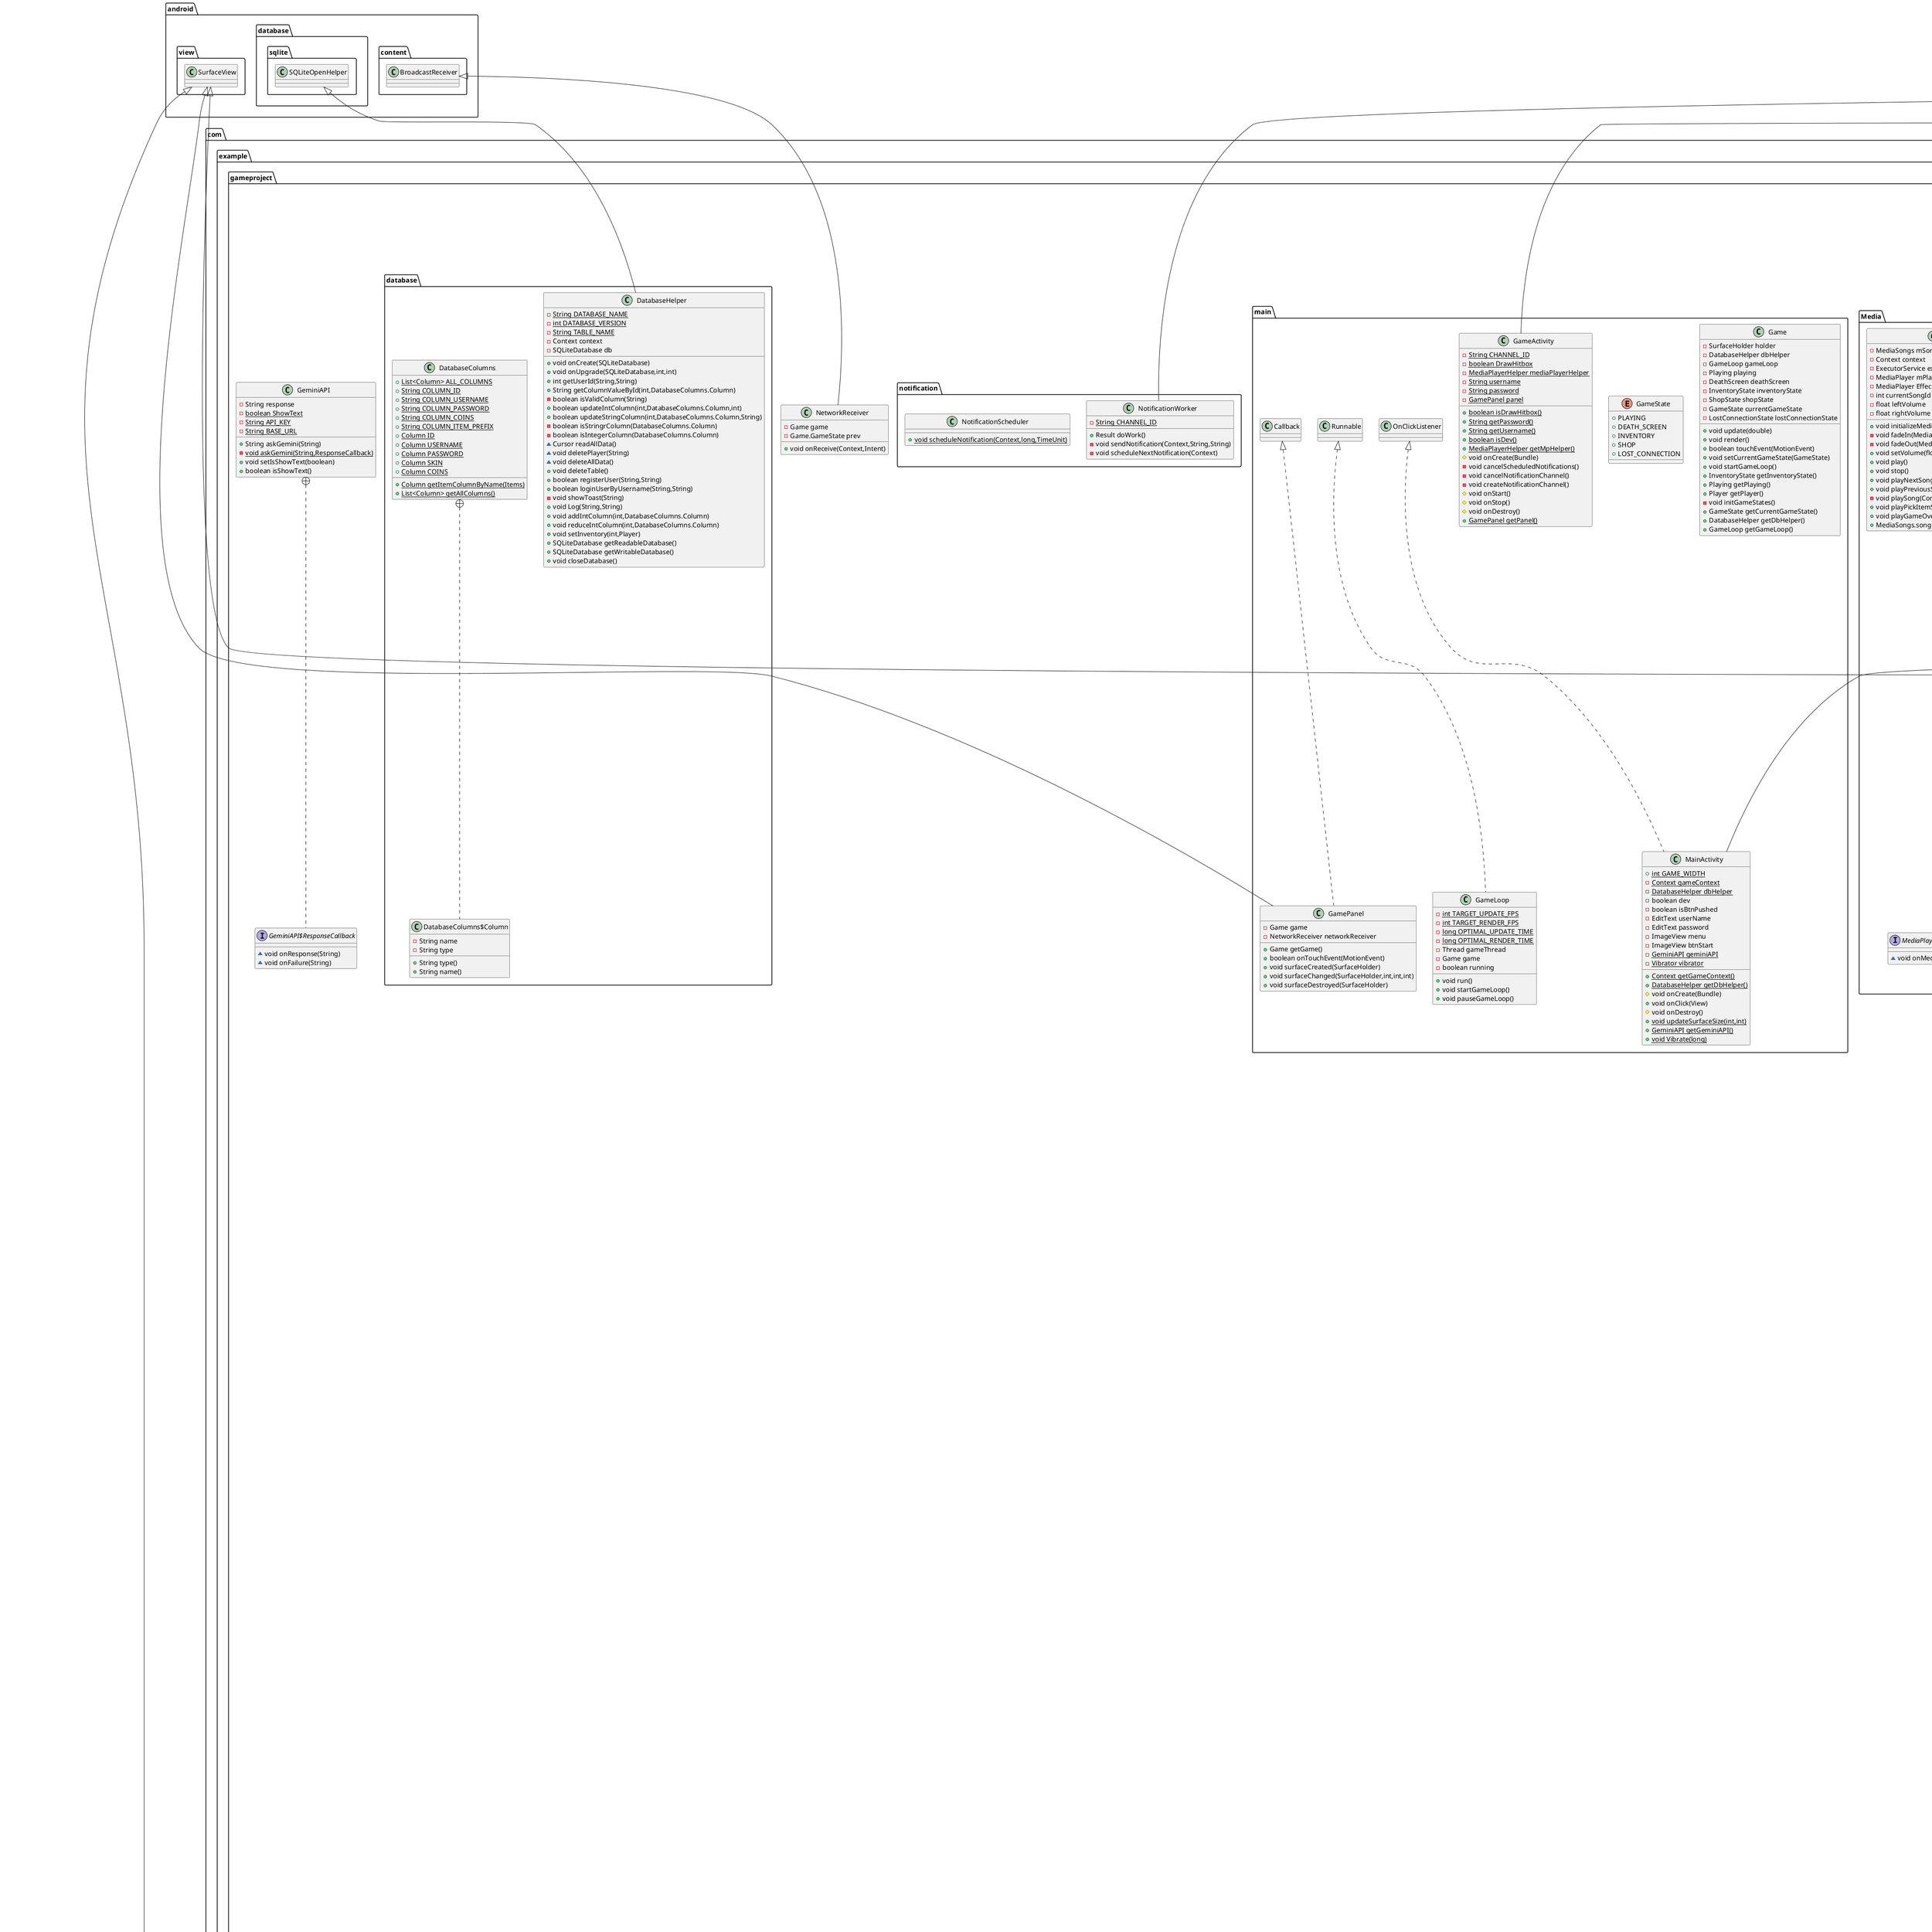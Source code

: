 @startuml
class com.example.gameproject.helpers.GameConstants {
}
class com.example.gameproject.helpers.GameConstants$Face_Dir {
+ {static} int DOWN
+ {static} int UP
+ {static} int LEFT
+ {static} int RIGHT
}

class com.example.gameproject.helpers.GameConstants$Sprite {
+ {static} int DEFAULT_SIZE
+ {static} int SCALE_MULTIPLIER
+ {static} int SIZE
+ {static} int HITBOX_SIZE
+ {static} int X_DRAW_OFFSET
+ {static} int Y_DRAW_OFFSET
}

class com.example.gameproject.helpers.GameConstants$Animation {
+ {static} int SPEED
+ {static} int AMOUNT
}

enum com.example.gameproject.entities.objects.Buildings {
+  HOUSE_ONE
+  HOUSE_TWO
+  HOUSE_SIX
+  HOUSE_NINE
~ Bitmap houseImg
~ PointF doorwayPoint
~ int hitboxRoof
+ PointF getDoorwayPoint()
+ int getHitboxRoof()
+ Bitmap getHouseImg()
+ Villager.VillagerType getVillagerType()
}


class com.example.gameproject.helpers.ItemHelper {
~ {static} ArrayList<Items> items
- HashMap<Items,Integer> itemPrices
+ {static} ArrayList<Items> getItems()
+ {static} void PrintAll()
- void initItemPrices()
+ int getPrice(Items)
+ HashMap<Items,Integer> getItemPrices()
}


enum com.example.gameproject.helpers.basicProduct {
+  SLICED_BREAD_P
+  PLAIN_YOGURT
+  POTATO_P
+  HONEY
+  HOT_COCOA_MIX
+  FRUIT_COCKTAIL_CAN
+  BUTTER
+  CHEESE
+  BUTTER2
+  BARBEQUE_SAUCE
+  BAGUETTE_DISH
+  BREAD_DISH
+  BREAD_SLICE
+  BREAD2
+  BAGUETTE
+  BAGEL
+  BAGEL_DISH
+  EGG_WHITE
+  EGG_BROWN_P
+  EGG_BROWN
+  EGG_WHITE_P
+  EGG_BOX
+  FLOUR
+  COOKIES
+  COFFEE_BAG
+  COOKING_OIL
+  BUN
+  OLIVE_OIL
+  MILK_PACK
+  MILK_PLASTIC
+  MILK_BOTTLE
+  MILK_GALLON
+  SALT
+  WATER
+  WHITE_CHEESE
+  WHITE_CHEESE_PIECE_P
+  TUNA_CAN
+  VANILLA_OR_LEMON_ICE_CREAM
+  SUGAR
+ {static} boolean contains(Items)
}


enum com.example.gameproject.helpers.fruit {
+  FRUITCAKE
+  APPLE
+  APRICOT
+  BANANA
+  CABBAGE
+  BELL_PEPPER
+  BELL_PEPPER2
+  CUSTARDAPPLE
+  CUCUMBER
+  DRAGONFRUIT
+  CHILI_PEPPER
+  CHERRY_BLACK
+  CRANBERRY
+  GRAPEFRUIT
+  DURIAN
+  GRAPES_BLACK
+  GUAVA
+  GRAPES_GREEN
+  I_ROOT
+  FIG
+  I_STRAWBERRY
+  I_TOMATO
+  KIWI
+  MELON
+  ORANGE
+  LEMON
+  PEACH
+  RED_APPLE
+  PEAR
+  PASSION_FRUIT
+  WATERMELON
+  STRAWBERRY
+  STRAWBERRY_P
+ {static} boolean contains(Items)
}


enum com.example.gameproject.helpers.food {
+  CHOCOLATE_DISH
+  EGGTART_DISH
+  GARLICBREAD_DISH
+  GIANTGUMMYBEAR_DISH
+  HOTDOG_DISH
+  ICECREAM_BOWL
+  LOAFBREAD_DISH
+  MEATBALL_DISH
+  NACHO_DISH
+  POTATOCHIPS_BOWL
+  SUSHI_DISH
+  CROISSANTSANDWICH
+  CROISSANTAVOCADOSANDWICH
+  BACON_DISH
+  BURGER
+  BURRITO
+  BOWL_OF_RICE
+  BURRITO_DISH
+  DUMPLINGS
+  CURRY_DISH
+  CURRY
+  DUMPLINGS_DISH
+  FRIED_EGG
+  GARLICBREAD
+  HOTDOG
+  HOTDOG_SAUCE
+  FRENCHFRIES_DISH
+  ENERGY_BAR
+  EGGSALAD_BOWL
+  HAMBURGER
+  HOT_DOG
+  FRIEDEGG_DISH
+  EGGTART
+  OMELET
+  OMELET_DISH
+  MEATBALL
+  SANDWICH
+  SANDWICH_DISH
+  ROASTED_CHICKEN_DISH
+  PIZZA_DISH
+  PIZZA
+  TACO
+  TACO_DISH
+  SPAGHETTI
+  STEAK_DISH
+ {static} boolean contains(Items)
}


enum com.example.gameproject.helpers.meat {
+  BACON
+  CHICKEN
+  FISH_SALOMON
+  MEAT1
+  MEAT1_P
+  MEAT2
+  MUSTARD
+  KETCHUP
+  SAUSAGE_P
+  SALMON_P
+  SALMON
+ {static} boolean contains(Items)
}


enum com.example.gameproject.helpers.snacks {
+  STRAWBERRY_ICE_CREAM
+  ORANGE_JUICE
+  I_ROOT_BEER
+  ICE_CREAM
+  BUBBLE_GUM
+  CEREAL1
+  CEREAL2
+  CANDY_BAR
+  CANDY_CANES
+  CHEESEPUFF_BOWL
+  CHOCOLATE
+  COOKIES2
+  DRY_DOG_FOOD
+  GUMMYBEAR
+  GINGERBREAD_MAN_DISH
+  GRAPE_SODA
+  BEER
+  MACRONS
+  JELLY
+  LOLLIPOP
+  MILK_CHOCOLATE
+  MARSHMALLOWS
+  GREEN_JELLY
+  BLUEJELLY
+  SNACK1
+  SODA_CAN
+  SOFT_DRINK_BLUE
+  SOFT_DRINK_GREEN
+  RED_JELLY
+  PURPLE_JELLY
+  PUDDING
+  POPCORN_BOWL
+  POTATOCHIP_BLUE
+  POTATOCHIP_GREEN
+  POTATOCHIP_YELLOW
+  PINK_JELLY
+  PEANUT_BUTTER
+  WINE_WHITE2
+  WINE_WHITE3
+  YELLOW_JELLY
+  WINE_WHITE
+  WINE_RED
+  STRAWBERRY_JAM
+  SOFT_DRINK_YELLOW
+  SOFT_DRINK_RED
+ {static} boolean contains(Items)
}


enum com.example.gameproject.helpers.cakes {
+  COOKIENCREAMPOT
+  CHEESECAKE
+  CARROTCAKE
+  CHEESECAKE2
+  TART
+  APPLE_PIE_DISH
+  CHEESECAKEPOT
+  CHEESECAKE_DISH
+  BANOFFEEPOT
+  CHERRY_PIE
+  CHOCOLATEDONUT
+  CINNAMONROLL
+  DONUT
+  DANISHGLAZED
+  CUPCAKE
+  CROISSANT
+  CHOCOLATEPOT
+  CHOCOLATEBERRYSHORTCAKE
+  CHERRYCHOCOLATEPOT
+  CHERRYSHORTCAKE
+  CHOCOLATECAKE
+  CHOCOLATESWISSROLL
+  COOKIECHEESECAKE
+  DANISHGLAZED2
+  DONU2
+  CHOCOLATETWIST
+  CHOCOLATECAKE2
+  GLAZED_CINNAMONROLL
+  FUNFETTIDONUT
+  LEMON_CAKE
+  PANCAKES_CHOCOLATE
+  PANCAKES_COOKIES_N_CREAM
+  PANCAKES
+  PANCAKES_BANOFFEE
+  PANCAKES_CREAM
+  PANCAKES_DISH
+  PANCAKES_BERRY
+  LEMON_BLUEBERRY_POT
+  LEMON_PIE
+  MINT_CHOCOLATE_POT
+  LEMON_DONUT
+  PANCAKES_MINT_CHOCOLATE
+  RAINBOW_CAKE
+  RED_VELVET_CAKE
+  PANCAKES_RAINBOW
+  PANNACOTTA
+  RASPBERRY_CHEESECAKE_POT
+  STRAWBERRY_SHORTCAKE
+  WAFFLE_DISH
+  STRAWBERRY_WAFFLES
+  STRAWBERRY_CAKE
+  STRAWBERRY_CAKE_DISH
+  TIRAMISU
+  WAFFLE
+  WAFFLES
+  SWISSROLL
+  STRAWBERRY_DONUT
+ {static} boolean contains(Items)
}


enum com.example.gameproject.helpers.bakeryTools {
+  ALUMINUM_FOIL
+  BAKING_POWDER
+  BALL_PEN
+  BANDAGE_BOX
+  BASKET_METAL
+  BASKET_YELLOW
+  BATHROOM_CLEANER
+  BATTERIES
+  BODY_LOTION
+  BOWL
+  CHOPPING_BOARD
+  CLEANING_BRUSH
+  CLEANING_GLOVES
+  COFFEE_MUG
+  CREDIT_CARD_1
+  CREDIT_CARD_2
+  CREDIT_CARD_3
+  DETERGENT
+  ERASER
+  FRYING_PAN
+  GLUE
+  GLUE_STICK
+  HAND_SANITISER
+  I_WOOL_CLOTH
+  KITCHEN_KNIFE_SET
+  KITCHEN_KNIFE_SET_P
+  KITCHEN_SOAP
+  LIGHT_BULB
+  LIGHT_BULB_BOX
+  PAPER_BAG
+  POWER_STRIP_TYPEA
+  POWER_STRIP_TYPEF
+  RECEIPT
+  ROLLING_PIN
+  SCISSORS
+  SCISSORS_P
+  SCRUB_BRUSH
+  SCRUB_SPONGE
+  SHAMPOO
+  SOAP
+  SOAP_BOX
+  SPATULA
+  SUN_CREAM_TUBE
+  TEAKETTLE
+  TOILET_PAPER
+  TOOTHBRUSH
+  TOOTHBRUSH_SET
+  TOOTHPASTE
+  TOOTHPASTE_BOX
+  WAX
+  WET_WIPE
+  WHISK
+ {static} boolean contains(Items)
}


class com.example.gameproject.gamestates.shop.ItemShop {
- {static} Category[] Categories
- int MAX_CATEGORIES
- int ShopWidth
- int ShopHeight
- ShopState shopState
- ItemHelper itemHelper
- BuyPage buyPage
- CategoryPage[] CategoryPages
- CustomButton[] CategoriesButtons
~ float xBtnStart
~ float xBtnMiddle
~ int xSpace
- int xBtn
- Category category
- ShopSloth currSS
- int xCurrIndex
- int yCurrIndex
- int xStart
- int yStart
- int yBtn
+ {static} void addCategory(Category)
- void InitCategorys()
+ void update(double)
+ void render(Canvas)
+ void touchEvents(MotionEvent)
- void drawButtons(Canvas)
+ ShopSloth getCurrSS()
+ ItemHelper getItemHelper()
+ ShopState getShopState()
+ void setPage(int)
+ int getMAX_PAGES()
+ void setCategory(Category)
}


enum com.example.gameproject.gamestates.shop.Category {
+  BASIC
+  FRUIT
+  FOOD
+  MEAT
+  SNACKS
+  CAKE
+  BAKERY_TOOLS
~ int value
+ Enum[] getItems()
}


class com.example.gameproject.environments.GameMap {
- ArrayList<Building> buildingArrayList
- ArrayList<GameObject> gameObjectArrayList
- ArrayList<Particle> particlesArrayList
- CopyOnWriteArrayList<Character> enemysArrayList
- CopyOnWriteArrayList<Item> itemArrayList
- int[][] spriteIds
- Tiles tilesType
- ArrayList<Doorway> doorwayArrayList
- int MAX_ENEMIES
+ Entity[] getDrawableList()
- int getDrawableAmount()
+ void addDoorway(Doorway)
+ ArrayList<Doorway> getDoorwayArrayList()
+ ArrayList<Building> getBuildingArrayList()
+ ArrayList<GameObject> getGameObjectArrayList()
+ CopyOnWriteArrayList<Character> getEnemysArrayList()
+ ArrayList<Particle> getParticlesArrayList()
+ CopyOnWriteArrayList<Item> getItemArrayList()
+ Tiles getFloorType()
+ int getSpriteID(int,int)
+ int[][] getSpritesID()
+ int getArrayWidth()
+ int getArrayHeight()
+ int getMapWidth()
+ int getMapHeight()
+ int getMaxEnemies()
}


class com.example.gameproject.tutorial.Simulation {
- float radius
- Paint circlePaint
~ GameMap currentMap
~ PlayerHolder player
- float cameraX
- boolean movePlayer
- PointF lastTouchDiff
- PointF joystickCenterPos
- PointF attackBtnCenterPos
- int joystickPointerId
- int attackBtnPointerId
- boolean touchDown
- CustomButton backBtn
- Context context
- TutorialActivity.Tutorialloop tutorialloop
+ void update(double)
- void updatePlayerMove(double)
- void drawCharacter(Canvas,Character)
- void drawWeapon(Canvas,Character)
+ void render(Canvas)
- boolean isInsideRadius(PointF,PointF)
- boolean checkInsideAttackBtn(PointF)
- boolean checkInsideJoyStick(PointF,int)
+ void touchEvents(MotionEvent)
- void setPlaying()
- boolean isIn(MotionEvent,CustomButton)
- void resetJoystickButton()
+ void setPlayerMoveTrue(PointF)
+ void setPlayerMoveFalse()
+ void drawTiles(Canvas)
- void calcStartCameraValues()
- int[][] getMap()
+ void setLoop(TutorialActivity.Tutorialloop)
}


class com.example.gameproject.entities.particals.Particle {
- int amount
- int index
- boolean isActive
- Particles particlesType
- Random random
- int randomY1
- int randomX1
- Player player
- boolean isExtra
+ void update(Player)
+ void draw(Canvas)
+ void setPos(Player)
+ Particles getParticlesType()
}


class com.example.gameproject.NetworkReceiver {
- Game game
- Game.GameState prev
+ void onReceive(Context,Intent)
}


class com.example.gameproject.entities.enemies.DarkWizard {
- int xFireBall
- int yFireBall
- RectF FireBallHitbox
- boolean FireBallInFlight
- int FireBallFaceDir
~ Paint redPaint
+ void setFireBallFaceDir(int)
+ void updateFireBallHitbox()
+ void drawFireBall(Canvas,float,float)
+ void updtaeShuriken()
- boolean isFireBallOffScreen()
+ boolean isFireBallInFlight()
- void resetFireBall()
+ RectF getFireBallHitbox()
# void AddLootTypes()
+ void setMoving(boolean)
}


class com.example.gameproject.entities.enemies.DarkNinja {
- int xShuriken
- int yShuriken
- RectF shurikenHitbox
- boolean shurikenInFlight
- int ShurikenFaceDir
- boolean isSHorikenTilted
~ Paint redPaint
+ void setShurikenFaceDir(int)
+ void updateShurikenHitbox()
+ void drawShuriken(Canvas,float,float)
+ void updtaeShuriken()
- boolean isShurikenOffScreen()
+ boolean isShurikenInFlight()
- void resetShuriken()
+ RectF getShurikenHitbox()
# void AddLootTypes()
+ void setMoving(boolean)
}


class com.example.gameproject.entities.objects.Building {
- Buildings buildingType
- Villager[] villagers
~ int villagerAmount
+ Buildings getBuildingType()
+ PointF getPos()
+ void addVillager(Villager)
+ Villager[] getVillagers()
+ void removeVillager(Villager)
+ int getVillagerAmount()
}


class com.example.gameproject.Media.MediaSongs {
- song[] songs
+ song GameOver
+ song Coin
+ int getSongLength()
+ song getSong(int)
+ song getCoinSound()
+ song getGameOverSound()
}


class com.example.gameproject.Media.MediaSongs$song {
- String name
- int path
- int id
+ int path()
+ String name()
+ int id()
}


class com.example.gameproject.tutorial.TutorialView {
~ SurfaceHolder holder
- Simulation simulation
+ void update(double)
+ void render()
+ boolean onTouchEvent(MotionEvent)
+ void surfaceCreated(SurfaceHolder)
+ void surfaceChanged(SurfaceHolder,int,int,int)
+ void surfaceDestroyed(SurfaceHolder)
+ void setLoop(TutorialActivity.Tutorialloop)
}


class com.example.gameproject.main.MainActivity {
+ {static} int GAME_WIDTH
- {static} Context gameContext
- {static} DatabaseHelper dbHelper
- boolean dev
- boolean isBtnPushed
- EditText userName
- EditText password
- ImageView menu
- ImageView btnStart
- {static} GeminiAPI geminiAPI
- {static} Vibrator vibrator
+ {static} Context getGameContext()
+ {static} DatabaseHelper getDbHelper()
# void onCreate(Bundle)
+ void onClick(View)
# void onDestroy()
+ {static} void updateSurfaceSize(int,int)
+ {static} GeminiAPI getGeminiAPI()
+ {static} void Vibrate(long)
}


class com.example.gameproject.gamestates.playing.PlayingUI {
- PointF joystickCenterPos
- PointF attackBtnCenterPos
- float radius
- Paint circlePaint
- Playing playing
- int healthIconX
- CustomButton btnSetting
- CustomButton btnInventory
- CustomButton btnShop
- CustomButton btnTutorial
- Paint BlackPaint
- int joystickPointerId
- int attackBtnPointerId
- boolean touchDown
+ void draw(Canvas)
- void drawUI(Canvas)
- void drawHungerBar(Canvas)
- void drawItemBar(Canvas)
- void drawItem(Canvas,InventorySloth)
- void drawButtons(Canvas)
- void drawHealth(Canvas)
- boolean isInsideRadius(PointF,PointF)
- boolean checkInsideAttackBtn(PointF)
- boolean checkInsideJoyStick(PointF,int)
+ void touchEvents(MotionEvent)
- void resetJoystickButton()
- boolean isIn(PointF,CustomButton)
}


enum com.example.gameproject.ui.ButtonImages {
+  MENU_START
+  PLAYING_MENU
+  PLAYING_SETTING
+  SETTINGS_BACK
+  SHOP_APPROVE
+  SHOP_ADD
+  SHOP_REDUCE
+  SETTINGS_VOLUMES
+  PLAYING_INVENTORY
+  SHOP_SET_SKIN
+  SETTINGS_IS_GEMINI
+  EMPTY
+  EMPTY_SMALL
+  EMPTY_SUPER_SMALL
+  PLAYING_DEBUG
+  DOOR_IMAGE
+  CHEST
- int width
- int height
- Bitmap normal
- Bitmap pushed
+ int getWidth()
+ int getHeight()
+ Bitmap getBtnImg(boolean)
}


class com.example.gameproject.gamestates.invenory.InventoryState {
- CustomButton btnBack
+ {static} int inventoryWidth
+ {static} int inventoryHeight
~ int xCurr
~ int yCurr
~ int space
- int xCurrIndex
- int yCurrIndex
- InventorySloth[][] inventory
- Paint BlackPaint
- InventorySloth lstItem
+ void update(double)
+ void render(Canvas)
- void drawItem(Canvas,InventorySloth)
+ void touchEvents(MotionEvent)
- void moveItem(InventorySloth,InventorySloth)
+ InventorySloth[][] getInventory()
}


enum com.example.gameproject.ui.HealthIcons {
+  HEART_FULL
+  HEART_3Q
+  HEART_HALF
+  HEART_1Q
+  HEART_EMPTY
- Bitmap icon
- int widthHeight
+ Bitmap getIcon()
}


class com.example.gameproject.gamestates.setting.SettingView {
- SettingState settingState
~ SurfaceHolder holder
+ void update(double)
+ void render()
+ boolean onTouchEvent(MotionEvent)
+ void surfaceCreated(SurfaceHolder)
+ void surfaceChanged(SurfaceHolder,int,int,int)
+ void surfaceDestroyed(SurfaceHolder)
+ void setSettingloop(SettingActivity.Settingloop)
}


class com.example.gameproject.entities.items.Item {
- int MAX_TICK_HOLD
- Items itemType
~ int aniIndex
- int tickHold
+ boolean updatePickUp()
+ Items getItemType()
+ RectF getHitbox()
+ void updateAni()
+ int getAniIndex()
}


class com.example.gameproject.database.DatabaseHelper {
- {static} String DATABASE_NAME
- {static} int DATABASE_VERSION
- {static} String TABLE_NAME
- Context context
- SQLiteDatabase db
+ void onCreate(SQLiteDatabase)
+ void onUpgrade(SQLiteDatabase,int,int)
+ int getUserId(String,String)
+ String getColumnValueById(int,DatabaseColumns.Column)
- boolean isValidColumn(String)
+ boolean updateIntColumn(int,DatabaseColumns.Column,int)
+ boolean updateStringColumn(int,DatabaseColumns.Column,String)
- boolean isStringrColumn(DatabaseColumns.Column)
- boolean isIntegerColumn(DatabaseColumns.Column)
~ Cursor readAllData()
~ void deletePlayer(String)
~ void deleteAllData()
+ void deleteTable()
+ boolean registerUser(String,String)
+ boolean loginUserByUsername(String,String)
- void showToast(String)
+ void Log(String,String)
+ void addIntColumn(int,DatabaseColumns.Column)
+ void reduceIntColumn(int,DatabaseColumns.Column)
+ void setInventory(int,Player)
+ SQLiteDatabase getReadableDatabase()
+ SQLiteDatabase getWritableDatabase()
+ void closeDatabase()
}


class com.example.gameproject.gamestates.shop.CategoryPage {
- int MAX_PAGES
- int ShopWidth
- int ShopHeight
- ItemShop.Category thiscategory
- ShopSloth[][][] ShopItems
- int page
- int xCurr
- int yCurr
- int Xspace
- int Yspace
- int xCurrIndex
- int yCurrIndex
- Bitmap icon
+ void initPages()
+ void update(double)
+ void render(Canvas)
+ void touchEvents(MotionEvent)
- void drawItem(Canvas,ShopSloth)
+ ShopSloth[][][] getShopItems()
+ int getCurrPage()
+ void setPage(int)
+ int getMAX_PAGES()
+ Bitmap getIcon()
+ void setIcon()
+ void setXCurr(int)
+ void setYCurr(int)
}


class com.example.gameproject.entities.entities.Villager {
- Building building
- Random rand
- long lastDirChange
- VillagerType villagerType
- TextToSpeech tts
- Context context
- boolean isTtsInitialized
- boolean isTalking
- String conversation
- Paint blackPaint
- void changeVoice(String)
- {static} GameCharacters getCharacterType(VillagerType)
+ void update(double,GameMap)
- void updateMove(double,GameMap)
+ void MovePlayer(float,GameMap)
+ void changeDirection()
- void initTTS()
+ void setBuilding(Building)
+ void startConversation()
- void splitConversation()
- void speakConversation()
+ void endConversation()
+ boolean isTalking()
+ void drawTalk(Canvas,float,float)
- void stopSpeaking()
}


enum com.example.gameproject.entities.entities.VillagerType {
+  VILLAGER_DAD
+  VILLAGER_MOM
+  VILLAGER_BOY
+  VILLAGER_GREEN
+  VILLAGER_BLACK
+  VILLAGER_OLIVE
+ String getRecommendedVoice()
+ Voice getVoiceFromCategory(TextToSpeech,String)
}


class com.example.gameproject.database.DatabaseColumns {
+ {static} List<Column> ALL_COLUMNS
+ {static} String COLUMN_ID
+ {static} String COLUMN_USERNAME
+ {static} String COLUMN_PASSWORD
+ {static} String COLUMN_COINS
+ {static} String COLUMN_ITEM_PREFIX
+ {static} Column ID
+ {static} Column USERNAME
+ {static} Column PASSWORD
+ {static} Column SKIN
+ {static} Column COINS
+ {static} Column getItemColumnByName(Items)
+ {static} List<Column> getAllColumns()
}


class com.example.gameproject.database.DatabaseColumns$Column {
- String name
- String type
+ String type()
+ String name()
}


class com.example.gameproject.ui.CustomButton {
- RectF hitbox
- boolean pushed
- int pointerId
+ RectF getHitbox()
+ boolean isPushed(int)
+ boolean isPushed()
+ void setPushed(boolean)
+ void unPush(int)
+ void setPushed(boolean,int)
+ int getPointerId()
+ boolean isIn(MotionEvent)
}


class com.example.gameproject.main.GameLoop {
- {static} int TARGET_UPDATE_FPS
- {static} int TARGET_RENDER_FPS
- {static} long OPTIMAL_UPDATE_TIME
- {static} long OPTIMAL_RENDER_TIME
- Thread gameThread
- Game game
- boolean running
+ void run()
+ void startGameLoop()
+ void pauseGameLoop()
}


class com.example.gameproject.gamestates.setting.SettingActivity {
- SettingView settingView
- Settingloop settingloop
# void onCreate(Bundle)
+ boolean onTouchEvent(MotionEvent)
}


class com.example.gameproject.gamestates.setting.SettingActivity$Settingloop {
- {static} int TARGET_UPDATE_FPS
- {static} int TARGET_RENDER_FPS
- {static} long OPTIMAL_UPDATE_TIME
- {static} long OPTIMAL_RENDER_TIME
- Thread gameThread
- SettingView settingView
- boolean running
+ void run()
+ void startSettingLoop()
+ void stopSettingLoop()
}


class com.example.gameproject.helpers.HelpMethods {
+ {static} PointF CreatePointForDoorway(GameMap,int)
+ {static} PointF CreatePointForDoorway(int,int)
+ {static} void ConnectTwoDoorways(GameMap,PointF,GameMap,PointF)
+ {static} CopyOnWriteArrayList<Character> SpawnStartedEnemies(int,int[][],ArrayList<Building>,ArrayList<GameObject>)
+ {static} CopyOnWriteArrayList<Character> SpawnEnemies(int,int[][],ArrayList<Building>,ArrayList<GameObject>)
- {static} void spawnNotOnObject(int[][],ArrayList<Building>,ArrayList<GameObject>,CopyOnWriteArrayList<Character>,Enemies)
- {static} Character getEnemy(Enemies,PointF)
+ {static} void AddVillagersToBuildings(ArrayList<Building>)
- {static} void ConnectVillagerToBuilding(Building)
- {static} boolean isNotOnObject(float,float,int[][],ArrayList<Building>,ArrayList<GameObject>)
+ {static} boolean CanWalkHereUpDown(RectF,float,float,GameMap)
+ {static} boolean CanWalkHereLeftRight(RectF,float,float,GameMap)
+ {static} boolean CanWalkHere(RectF,float,float,GameMap)
- {static} int[] GetTileIds(Point[],GameMap)
- {static} Point[] GetTileCords(RectF,float,float)
+ {static} boolean IsTilesWalkable(int[],Tiles)
+ {static} boolean IsTileWalkable(int,Tiles)
+ {static} boolean IsPlayerCloseForAttack(Character,Player,float,float)
}

class com.example.gameproject.environments.MapManager {
- GameMap currentMap
- float cameraX
- Playing playing
+ void setCameraValues(float,float)
+ boolean canMoveHere(float,float)
+ int getMaxWidthCurrentMap()
+ int getMaxHeightCurrentMap()
+ void drawItem(Canvas,Item)
+ void drawObject(Canvas,GameObject)
+ void drawBuilding(Canvas,Building)
+ void drawTiles(Canvas)
+ Doorway isPlayerOnDoorway(RectF)
+ void changeMap(Doorway)
+ GameMap getCurrentMap()
- void initTestMaps()
}


class com.example.gameproject.gamestates.lostConnection.LostConnectionState {
- int index
- int sprite
- int add
- boolean isMenu
- Paint Paint
- long lastUpdateTime
- long UPDATE_INTERVAL
- Context context
~ int width
~ int height
- CustomButton btn1
- CustomButton btn2
- CustomButton btn3
- CustomButton Menu
- CustomButton Back
+ void update(double)
+ void render(Canvas)
+ void touchEvents(MotionEvent)
+ void setContext(Context)
+ boolean isIn(MotionEvent,CustomButton)
}


class com.example.gameproject.entities.enemies.Skeleton {
+ void AddLootTypes()
}

class com.example.gameproject.gamestates.shop.ShopSloth {
- boolean bought
- int slothType
+ ShopImages getSlothImage()
+ int getSlothType()
+ boolean hasItem()
}


interface com.example.gameproject.helpers.interfaces.GameStateInterface {
~ void update(double)
~ void render(Canvas)
~ void touchEvents(MotionEvent)
~ boolean isIn(MotionEvent,CustomButton)
}

class com.example.gameproject.entities.enemies.MaskedRaccoon {
- Random rand
- long lastDirChange
+ void update(double,GameMap)
- void updateMove(double,GameMap)
+ void AddLootTypes()
}


class com.example.gameproject.gamestates.death.DeathScreen {
- CustomButton buttonReplay
- int menuX
- int menuY
- int buttonsX
- int buttonReplayY
+ void render(Canvas)
- void drawButtons(Canvas)
- void drawBackground(Canvas)
+ void touchEvents(MotionEvent)
+ void update(double)
}


class com.example.gameproject.gamestates.shop.CharacterShop {
- {static} int MAX_PAGES
- {static} CharacterPage[] pages
- int page
~ {static} void setSkin(CharacterPage)
+ void update(double)
+ void render(Canvas)
+ void touchEvents(MotionEvent)
+ int getMAX_PAGES()
+ void setPage(int)
- void initPages()
+ CharacterPage getPage(int)
+ boolean isPageBought(int)
+ void buyPage(int)
}


abstract class com.example.gameproject.gamestates.BaseState {
# Game game
+ Game getGame()
+ boolean isIn(MotionEvent,CustomButton)
}


class com.example.gameproject.gamestates.setting.SettingState {
~ int space
- int menuX
- int menuY
- int btnXBack
- int btnYBack
- CustomButton[] btnVolumeButtons
- int btnXVolume
- int SoundIconX
- int btnYVolume
- int SoundIconY
- CustomButton btnSound
- CustomButton btnBack
- CustomButton btnGeminiActive
- int GeminiX
- int GeminiY
- CustomButton btnNext
- CustomButton btnPrev
- Paint BlackPaint
- float volume
- Context context
- SettingActivity.Settingloop settingloop
+ void update()
+ void render(Canvas)
- void drawArrow(Canvas,CustomButton,float,float)
- void drawSong(Canvas)
- void drawButtons(Canvas)
- void drawBackground(Canvas)
+ void touchEvents(MotionEvent)
- boolean isIn(MotionEvent,CustomButton)
- void setPlaying()
+ boolean isGeminiActive()
+ void setSettingloop(SettingActivity.Settingloop)
}


class com.example.gameproject.environments.MapHelper {
- {static} int HOUSE_REG_WIDTH
- {static} int HOUSE_REG_HEIGHT
- {static} int HOUSE_BIG_WIDTH
- {static} int HOUSE_BIG_HEIGHT
- {static} int HOUSE_X_START
- {static} int HOUSE_Y_START
- {static} int HOUSE_REG_WIDTH_POS
- {static} int HOUSE_REG_HEIGHT_POS
- {static} int HOUSE_BIG_WIDTH_POS
- {static} int HOUSE_BIG_HEIGHT_POS
+ {static} ArrayList<Building> getBuildings()
+ {static} ArrayList<GameObject> getGameObjects()
+ {static} CopyOnWriteArrayList<Item> getItems()
+ {static} ArrayList<Particle> getParticles()
+ {static} void connectDoorways(GameMap,GameMap,GameMap,GameMap,GameMap,GameMap,GameMap,GameMap,GameMap,GameMap)
- {static} List<GameObject> createRoom(boolean)
- {static} List<GameObject> createRoomBig2()
- {static} List<GameObject> createRoomBig1()
- {static} List<GameObject> createRoom3()
- {static} List<GameObject> createRoom2()
- {static} List<GameObject> createRoom1()
+ {static} ArrayList<GameObject> getObjectsReg1()
+ {static} ArrayList<GameObject> getObjectsReg2()
+ {static} ArrayList<GameObject> getObjectsMail()
+ {static} ArrayList<GameObject> getObjectsFlat1()
+ {static} ArrayList<GameObject> getObjectsFlat2()
+ {static} ArrayList<GameObject> getObjectsFlat3()
+ {static} ArrayList<GameObject> getObjectsGreen1()
+ {static} ArrayList<GameObject> getObjectsGreen2()
+ {static} ArrayList<GameObject> getObjectsGreen3()
+ {static} int[][] getInsideFlatHouseArray()
+ {static} int[][] getInsideBlacksmithHouseArray()
+ {static} int[][] getInsideRegHouseArr()
+ {static} int[][] getInsideMailHouseArray()
+ {static} int[][] getMapArrayFinal()
}


class com.example.gameproject.notification.NotificationWorker {
- {static} String CHANNEL_ID
+ Result doWork()
- void sendNotification(Context,String,String)
- void scheduleNextNotification(Context)
}


class com.example.gameproject.Media.MediaPlayerHelper {
- MediaSongs mSongs
- Context context
- ExecutorService executorService
- MediaPlayer mPlayer
- MediaPlayer EffectPlayer
- int currentSongId
- float leftVolume
- float rightVolume
+ void initializeMediaPlayerAsync(MediaPlayerReadyCallback)
- void fadeIn(MediaPlayer,float,int)
- void fadeOut(MediaPlayer,int,Runnable)
+ void setVolume(float,float)
+ void play()
+ void stop()
+ void playNextSong()
+ void playPreviousSong()
- void playSong(Context,int)
+ void playPickItemSound()
+ void playGameOverSound()
+ MediaSongs.song getCurrSong()
}


interface com.example.gameproject.Media.MediaPlayerHelper$MediaPlayerReadyCallback {
~ void onMediaPlayerReady()
}

class com.example.gameproject.entities.objects.GameObject {
- GameObjects objectType
+ GameObjects getObjectType()
}


interface com.example.gameproject.helpers.interfaces.BitmapMethods {
~ {static} BitmapFactory.Options options
~ Bitmap getScaledBitmap(Bitmap)
~ Bitmap getMultiplierBitmap(Bitmap,float,float)
~ Bitmap deScaledBitmap(Bitmap,float)
~ Bitmap getSmallItemSize(Bitmap)
~ Bitmap deSize(Bitmap)
~ Bitmap SmalldeSize(Bitmap)
~ Bitmap regSize(Bitmap)
~ Bitmap getSmallestItemSize(Bitmap)
~ Bitmap getItemBiggerSize(Bitmap)
~ Bitmap getItemSize(Bitmap)
}


class com.example.gameproject.main.GamePanel {
- Game game
- NetworkReceiver networkReceiver
+ Game getGame()
+ boolean onTouchEvent(MotionEvent)
+ void surfaceCreated(SurfaceHolder)
+ void surfaceChanged(SurfaceHolder,int,int,int)
+ void surfaceDestroyed(SurfaceHolder)
}


abstract class com.example.gameproject.entities.Entity {
# RectF hitbox
# boolean active
# float lastCameraYValue
+ boolean isActive()
+ void setActive(boolean)
+ RectF getHitbox()
+ void setLastCameraYValue(float)
+ int compareTo(Entity)
}


class com.example.gameproject.gamestates.playing.Playing {
- {static} MapManager mapManager
- Paint redPaint
- Player player
- PlayingUI playingUI
- float cameraX
- boolean movePlayer
- PointF lastTouchDiff
- boolean doorwayJustPassed
- Entity[] listOfDrawables
- boolean listOfEntitiesMade
- InventorySloth lastItem
- void calcStartCameraValues()
+ void update(double)
- void updateDarkWizard(double,DarkWizard)
- void updateDarkNinja(double,DarkNinja)
- void generateEnemies()
- void updateVillager(double,Villager)
- boolean isNearTalk(Player,RectF)
- void updateItems()
- void pickItem(Player,Item)
- boolean isNear(RectF,RectF)
- void updateMaskedRakoon(double,MaskedRaccoon)
- void updateSkeleton(double,Skeleton)
- void buildEntityList()
- void sortArray()
+ void setCameraValues(PointF)
- void checkForDoorway()
+ void setDoorwayJustPassed(boolean)
- void checkEnemyAttack(Character)
- void checkDarkNinjaAttack(DarkNinja)
- void checkSkeletonAttack(Skeleton)
- void checkPlayerDead()
- void checkPlayerAttack()
+ void render(Canvas)
- void drawVillager(Canvas,Villager)
- void drawSortedEntities(Canvas)
- void drawPlayer(Canvas)
- void drawWeapon(Canvas,Character)
- void drawEnemyWeapon(Canvas,AttackingEnemy)
+ void drawEnemy(Canvas,Character)
- void drawHealthBar(Canvas,Character)
- void updatePlayerMove(double)
+ void setPlayerMoveTrue(PointF)
+ void setPlayerMoveFalse()
+ void touchEvents(MotionEvent)
+ void resetLastItem()
+ Player getPlayer()
+ void setGameStateToSettings()
+ void setGameStateToInventory()
+ void setGameStateToShop()
+ void setToTutorial()
}


abstract class com.example.gameproject.entities.enemies.AttackingEnemy {
- Random rand
- long timeToAttack
# long timeForAttackDuration
- long lastDirChange
# boolean moving
- long timerBeforeAttack
- Weapons weapon
+ void update(double,GameMap)
+ void prepareAttack(Player,float,float)
- void turnTowardsPlayer(Player,float,float)
- void updateAttackTimer()
- void checkTimeToAttackTimer()
- void updateMove(double,GameMap)
+ Weapons getWeapon()
+ boolean isPreparingAttack()
}


class com.example.gameproject.tutorial.TutorialActivity {
- TutorialView tutorialView
- Tutorialloop tutorialloop
# void onCreate(Bundle)
+ boolean onTouchEvent(MotionEvent)
}


class com.example.gameproject.tutorial.TutorialActivity$Tutorialloop {
- {static} int TARGET_UPDATE_FPS
- {static} int TARGET_RENDER_FPS
- {static} long OPTIMAL_UPDATE_TIME
- {static} long OPTIMAL_RENDER_TIME
- Thread gameThread
- TutorialView tutorialView
- boolean running
+ void run()
+ void startSettingLoop()
+ void stopSettingLoop()
}


enum com.example.gameproject.entities.entities.GameCharacters {
+  VILLAGER_DAD
+  VILLAGER_MOM
+  VILLAGER_BOY
+  VILLAGER_GREEN
+  VILLAGER_BLACK
+  VILLAGER_OLIVE
+  BOY
+  EGG_BOY
+  EGG_GIRL
+  ESKIMOS
+  INSPECTOR
+  FIGHTER
+  HUNTER
+  RED_NINJA
+  KNIGHT
+  MASTER
+  MONK
+  NINJABLUE2
+  NINJABLUE
+  NINJABOMB
+  NINJADARK
+  NINJAESKIMO
+  NINJAGRAY
+  NINJAGREEN
+  NINJAMASKED
+  NINJARED
+  NINJAYELLOW
+  NOBLE
+  OLDMAN2
+  OLDMAN3
+  OLDMAN
+  PRINCESS
+  REDNINJA3
+  ROBOTGREEN
+  ROBOTGREY
+  SAMURAIBLUE
+  SAMURAI
+  SORCERERBLACK
+  SORCERERORANGE
+  STATUE
+  SULTAN2
+  SULTAN
+  VAMPIRE
- Bitmap spriteSheet
- Bitmap[][] sprites
+ {static} int getValCharacter()
+ Bitmap getSpriteSheet()
+ Bitmap getSprite(int,int)
}


enum com.example.gameproject.entities.objects.GameObjects {
+  PILLAR_YELLOW
+  STATUE_ANGRY_YELLOW
+  MONK_STATUE_BALL_YELLOW
+  MONK_STATUE_YELLOW
+  SOLDIER_SPEAR_YELLOW
+  PLANTER_STICKS_YELLOW
+  CUBE_YELLOW
+  FROG_YELLOW
+  SOLDIER_SWORD_YELLOW
+  PILLAR_SHORT_YELLOW
+  PILLAR_SNOW_YELLOW
+  PILLAR_GREEN
+  STATUE_ANGRY_GREEN
+  MONK_STATUE_BALL_GREEN
+  MONK_STATUE_GREEN
+  SOLDIER_SPEAR_GREEN
+  PLANTER_STICKS_GREEN
+  CUBE_GREEN
+  FROG_GREEN
+  SOLDIER_SWORD_GREEN
+  PILLAR_SHORT_GREEN
+  PILLAR_SNOW_GREEN
+  POT_ONE_FULL
+  POT_ONE_EMPTY
+  POT_TWO_FULL
+  POT_TWO_EMPTY
+  BASKET_FULL_RED_FRUIT
+  BASKET_FULL_CHICKEN
+  BASKET_EMPTY
+  BASKET_FULL_BREAD
+  OVEN_SNOW_YELLOW
+  OVEN_YELLOW
+  OVEN_GREEN
+  STOMP
+  SMALL_POT_FULL
+  SMALL_POT_EMPTY
+  PLANT
+  DRAWERS
+  BOOK_SHELF_SMALL
+  BOOK_SHELF_SMALL_EMPTY
+  DRAWERS_BIG
+  BOOK_SHELF
+  BOOK_SHELF_EMPTY
+  CHAIR
+  BLUE_POT
+  PAINTING
+  BASEMENT_OAK
+  BASEMENT_BIRCH
+  BASEMENT_ACACIA
+  BASEMENT_PRISMARIN
+  POT_EMPTY
+  TABLE
+  TABLE2
+  TABLE3
+  WELL
+  PIGENS
+  CABINET
+  OVEN
+  REFRIGERATOR
+  SOFA_RIGHT
+  SOFA_DOWN
+  SMALL_SOFA_DOWN
+  SMALL_SOFA_UP
+  OAK_BOOKSHELF
+  BIRCH_BOOKSHELF
+  CHAIR_BIRCH_DOWN
+  CHAIR_BIRCH_RIGHT
+  TABLE_BIG
+  CARPET
+  DRAWERS_OAK
~ Bitmap objectImg
~ int width
~ int hitboxRoof
+ int getHitboxHeight()
+ int getHitboxWidth()
+ Bitmap getObjectImg()
+ int getWidth()
+ int getHeight()
+ int getHitboxRoof()
}


abstract class com.example.gameproject.entities.enemies.Enemy {
# ArrayList<Items> KilledLoot
# ArrayList<Item> Loot
# boolean addedLoot
# {abstract}void AddLootTypes()
+ ArrayList<Item> getLoot(PointF)
+ boolean isAddedLoot()
+ void setAddedLoot(boolean)
}


class com.example.gameproject.main.Game {
- SurfaceHolder holder
- DatabaseHelper dbHelper
- GameLoop gameLoop
- Playing playing
- DeathScreen deathScreen
- InventoryState inventoryState
- ShopState shopState
- GameState currentGameState
- LostConnectionState lostConnectionState
+ void update(double)
+ void render()
+ boolean touchEvent(MotionEvent)
+ void setCurrentGameState(GameState)
+ void startGameLoop()
+ InventoryState getInventoryState()
+ Playing getPlaying()
+ Player getPlayer()
- void initGameStates()
+ GameState getCurrentGameState()
+ DatabaseHelper getDbHelper()
+ GameLoop getGameLoop()
}


enum com.example.gameproject.main.GameState {
+  PLAYING
+  DEATH_SCREEN
+  INVENTORY
+  SHOP
+  LOST_CONNECTION
}

class com.example.gameproject.gamestates.invenory.InventorySloth {
+ {static} int SLOT_SIZE
~ int xSpot
~ int x
- Items item
- int amount
+ Items getItem()
+ void setItem(Items)
+ int getAmount()
+ void setAmount(int)
+ GameImages getImage()
+ int getX()
+ int getY()
+ boolean isIn(MotionEvent)
+ void addAmount()
+ void reduceAmount()
}


class com.example.gameproject.helpers.Paints {
+ {static} Paint BLACK_PAINT
+ {static} Paint WHITE_PAINT
+ {static} Paint HITBOX_PAINT
+ {static} Paint GREEN_PAINT
+ {static} Paint GOLD_PAINT
+ {static} Paint BLUE_PAINT
+ {static} Paint TEXT_PAINT
+ {static} Paint BIG_TEXT_PAINT
+ {static} Paint HELTH_BAR_RED_PAINT
+ {static} Paint HELTH_BAR_BLACK_PAINT
+ {static} Paint CIRCLE_PAINT
+ {static} Paint MEDIOM_BLACK_PAINT
- {static} void initPaint()
}


enum com.example.gameproject.ui.GameImages {
+  SETTING_MENU
+  MENU
+  SOUND_ICON
+  SILENT_ICON
+  SHOP_ICON
+  BACKGRAWND
+  INVENTORY_SLOTH
+  INVENTORY_MOUSE
+  HUNGER_FULL
+  HUNGER_EMPTY
+  TALKING_BUBBLE
+  LOADING11
+  LOADING12
+  LOADING13
+  LOADING14
+  LOADING15
+  LOADING21
+  LOADING22
+  LOADING23
+  LOADING24
+  LOADING25
+  LOADING31
+  LOADING32
+  LOADING33
+  LOADING34
+  LOADING35
+  COIN_SMALL
+  ICON_BOX
+  PLAYER_BOX
- Bitmap atlas
- Bitmap image
+ {static} Bitmap getLoadingImage(int,int)
+ Bitmap getImage()
+ Bitmap getSmallImage()
}


enum com.example.gameproject.entities.particals.Particles {
+  POTION_EFFECT
~ Bitmap atlas
~ Bitmap[] images
~ int amount
+ Bitmap getImages(int)
+ int getAmount()
+ float getMaxWidth()
+ float getMaxHeight()
- {static} Rect fromWH(int,int,int,int)
+ float getCurrWidth(int)
+ float getCurrHeight(int)
}


class com.example.gameproject.main.GameActivity {
- {static} String CHANNEL_ID
- {static} boolean DrawHitbox
- {static} MediaPlayerHelper mediaPlayerHelper
- {static} String username
- {static} String password
- {static} GamePanel panel
+ {static} boolean isDrawHitbox()
+ {static} String getPassword()
+ {static} String getUsername()
+ {static} boolean isDev()
+ {static} MediaPlayerHelper getMpHelper()
# void onCreate(Bundle)
- void cancelScheduledNotifications()
- void cancelNotificationChannel()
- void createNotificationChannel()
# void onStart()
# void onStop()
# void onDestroy()
+ {static} GamePanel getPanel()
}


enum com.example.gameproject.entities.objects.Weapons {
+  BIG_SWORD
+  SHURIKEN
+  SHURIKEN_SPIN
+  SHADOW
+  FIREBALL
+  FIREBALL1
+  FIREBALL2
+  FIREBALL3
~ Bitmap weaponImg
+ {static} Bitmap getSuriken(boolean)
+ {static} Bitmap getFireball()
+ Bitmap getWeaponImg()
+ int getWidth()
+ int getHeight()
}


class com.example.gameproject.environments.Doorway {
- GameMap gameMapLocatedIn
- boolean active
- Doorway doorwayConnectedTo
- PointF doorwayPoint
+ void connectDoorway(Doorway)
+ Doorway getDoorwayConnectedTo()
+ boolean isPlayerInsideDoorway(RectF,float,float)
+ boolean isDoorwayActive()
+ void setDoorwayActive(boolean)
+ PointF getPosOfDoorway()
+ GameMap getGameMapLocatedIn()
}


class com.example.gameproject.GeminiAPI {
- String response
- {static} boolean ShowText
- {static} String API_KEY
- {static} String BASE_URL
+ String askGemini(String)
- {static} void askGemini(String,ResponseCallback)
+ void setIsShowText(boolean)
+ boolean isShowText()
}


interface com.example.gameproject.GeminiAPI$ResponseCallback {
~ void onResponse(String)
~ void onFailure(String)
}

class com.example.gameproject.gamestates.shop.CharacterPage {
- Icons icon
- String name
- PlayerShopAI playerShopAI
- int PRICE
- Game game
- Paint textPaint
- Paint textGoldPaint
- Paint textGreenPaint
~ float xStart
~ float yStart
+ CustomButton setSkinBtn
- boolean bought
- boolean settingSkin
- CustomButton btnBuy
+ void update(double)
+ void render(Canvas)
+ void touchEvents(MotionEvent)
- void startBuying()
+ void setSkin()
+ void Buy()
+ boolean isBought()
+ String getName()
+ boolean isIn(MotionEvent,CustomButton)
}


class com.example.gameproject.entities.entities.Player {
- InventorySloth[][] inventory
- DatabaseHelper dbHelper
- int id
- String username
+ Icons icon
+ GameCharacters skin
- float maxHunger
- float currHunger
- int hungerTick
- int hungerTickMax
- boolean isSpeeding
- long SpeedingStart
- float SPEED
+ void update(boolean)
- void updatePotions()
- void updateHunger()
+ Icons getIcon()
+ GameCharacters getSkin()
+ int getCurrHunger()
+ int getMaxHunger()
+ void reduceHunger(float)
+ void addHunger(float)
+ void resetHungerBar()
- void addToSQL(Items)
+ void setSkinAndIcon(String)
+ int getCoins()
+ void setCoins(int)
+ void addToInventory(Items)
+ InventorySloth[][] getInventory()
+ void UseItem(InventorySloth)
- void useItem(InventorySloth)
+ boolean isInvisible()
+ float getSPEED()
+ int getStreangth()
+ boolean isEffect()
}


abstract class com.example.gameproject.entities.entities.Character {
# GameCharacters gameCharType
# Enemies EnemyType
# int attackDamage
# int aniTick
# int faceDir
# boolean attacking
- RectF attackBox
- int maxHealth
- int currentHealth
# void setStartHealth(int)
+ void resetCharacterHealth()
+ void damageCharacter(int)
# void heal(int)
+ boolean isEnemy()
# int setAttackDamage()
# void updateAnimation()
+ void resetAnimation()
+ int getAniIndex()
+ int getFaceDir()
+ void setFaceDir(int)
+ GameCharacters getGameCharType()
+ Enemies getEnemyType()
+ void updateWepHitbox()
+ float getWepWidth()
+ float getWepHeight()
+ PointF getWepPos()
+ float wepRotAdjustTop()
+ float wepRotAdjustLeft()
+ float getWepRot()
+ RectF getAttackBox()
+ boolean isAttacking()
+ void setAttacking(boolean)
+ boolean isAttackChecked()
+ void setAttackChecked(boolean)
+ int getDamage()
+ int getMaxHealth()
+ int getCurrentHealth()
+ void setInactive()
+ void addHealth(int)
}


enum com.example.gameproject.entities.enemies.Enemies {
+  DARK_NINJA
+  DARK_WIZARD
+  MASKED_RAKKON
+  GOLDEN_MASKED_RAKKON
+  SKELETON
- Bitmap spriteSheet
- Bitmap[][] sprites
+ {static} Enemies getRndMaskedRaccoon()
+ {static} Enemies getRandomEnemy()
+ Bitmap getSpriteSheet()
+ Bitmap getSprite(int,int)
}


enum com.example.gameproject.entities.entities.Icons {
+  BOY_ICON
+  EGG_BOY_ICON
+  EGG_GIRL_ICON
+  ESKIMOS_ICON
+  INSPECTOR_ICON
+  FIGHTER_ICON
+  HUNTER_ICON
+  RED_NINJA_ICON
+  MASTER_ICON
+  MONK_ICON
+  NINJABLUE2_ICON
+  NINJABLUE_ICON
+  NINJABOMB_ICON
+  NINJADARK_ICON
+  NINJAESKIMO_ICON
+  NINJAGRAY_ICON
+  NINJAGREEN_ICON
+  NINJAMASKED_ICON
+  NINJARED_ICON
+  NINJAYELLOW_ICON
+  NOBLE_ICON
+  OLDMAN2_ICON
+  OLDMAN3_ICON
+  OLDMAN_ICON
+  PRINCESS_ICON
+  REDNINJA3_ICON
+  KNIGHT_ICON
+  ROBOTGREEN_ICON
+  ROBOTGREY_ICON
+  SAMURAIBLUE_ICON
+  SAMURAIRED_ICON
+  SAMURAI_ICON
+  SORCERERBLACK_ICON
+  SORCERERORANGE_ICON
+  STATUE_ICON
+  SULTAN2_ICON
+  SULTAN_ICON
+  VAMPIRE_ICON
- Bitmap image
+ Bitmap getImage()
+ int getWidth()
+ int getHeight()
}


enum com.example.gameproject.entities.items.Items {
+  APPLE
+  APPLE_PIE_DISH
+  APRICOT
+  BACON
+  BACON_DISH
+  BAGEL
+  BAGEL_DISH
+  BAGUETTE
+  BAGUETTE_DISH
+  TART
+  BANANA
+  BANOFFEEPOT
+  BARBEQUE_SAUCE
+  BEER
+  BELL_PEPPER
+  BELL_PEPPER2
+  BLUEJELLY
+  BOWL_OF_RICE
+  BREAD
+  BREAD2
+  BREAD_DISH
+  BREAD_SLICE
+  BUBBLE_GUM
+  BUN
+  BURGER
+  BURRITO
+  BURRITO_DISH
+  BUTTER
+  BUTTER2
+  CABBAGE
+  CANDY_BAR
+  CANDY_CANES
+  CARROTCAKE
+  CEREAL1
+  CEREAL2
+  CHEESE
+  CHEESECAKE
+  CHEESECAKE2
+  CHEESECAKEPOT
+  CHEESECAKE_DISH
+  CHEESEPUFF_BOWL
+  CHERRYCHOCOLATEPOT
+  CHERRYSHORTCAKE
+  CHERRY_BLACK
+  CHERRY_PIE
+  CHERRY_RED
+  CHICKEN
+  CHILI_PEPPER
+  CHOCOLATE
+  CHOCOLATEBERRYSHORTCAKE
+  CHOCOLATECAKE
+  CHOCOLATECAKE2
+  CHOCOLATEDONUT
+  CHOCOLATEPOT
+  CHOCOLATESWISSROLL
+  CHOCOLATETWIST
+  CINNAMONROLL
+  COFFEE_BAG
+  COOKIECHEESECAKE
+  COOKIENCREAMPOT
+  COOKIES
+  COOKIES2
+  COOKING_OIL
+  CRANBERRY
+  CREMECARAMEL
+  CROISSANT
+  CROISSANTAVOCADOSANDWICH
+  CROISSANTSANDWICH
+  CUCUMBER
+  CUPCAKE
+  CURRY
+  CURRY_DISH
+  CUSTARDAPPLE
+  DANISHGLAZED
+  DANISHGLAZED2
+  DONU2
+  DONUT
+  DRAGONFRUIT
+  DRY_DOG_FOOD
+  DUMPLINGS
+  DUMPLINGS_DISH
+  DURIAN
+  EGGSALAD_BOWL
+  EGGTART
+  EGG_BOX
+  EGG_BROWN
+  EGG_BROWN_P
+  EGG_WHITE
+  EGG_WHITE_P
+  ENERGY_BAR
+  FIG
+  FISH_SALOMON
+  FLOUR
+  FRENCHFRIES_DISH
+  FRIEDEGG
+  FRIEDEGG_DISH
+  FRIED_EGG
+  FRUITCAKE
+  FRUIT_COCKTAIL_CAN
+  FUNFETTIDONUT
+  GARLICBREAD
+  GUMMYBEAR
+  GINGERBREAD_MAN_DISH
+  GLAZED_CINNAMONROLL
+  GRAPEFRUIT
+  GRAPES_BLACK
+  GRAPES_GREEN
+  GRAPE_SODA
+  GREEN_JELLY
+  GUAVA
+  HAMBURGER
+  HONEY
+  HOTDOG
+  HOTDOG_SAUCE
+  HOT_COCOA_MIX
+  HOT_DOG
+  ICE_CREAM
+  I_MUSHROOM
+  I_ROOT
+  I_ROOT_BEER
+  I_STRAWBERRY
+  I_TOMATO
+  JAM
+  JELLY
+  KETCHUP
+  KIWI
+  LEMON
+  LEMON_BLUEBERRY_POT
+  LEMON_CAKE
+  LEMON_DONUT
+  LEMON_PIE
+  LOAF_BREAD
+  LOLLIPOP
+  MACRONS
+  MARSHMALLOWS
+  MEAT1
+  MEAT1_P
+  MEAT2
+  MEATBALL
+  MELON
+  MILK_BOTTLE
+  MILK_CHOCOLATE
+  MILK_GALLON
+  MILK_PACK
+  MILK_PLASTIC
+  MINT_CHOCOLATE_POT
+  MUSTARD
+  OLIVE_OIL
+  OMELET
+  OMELET_DISH
+  ORANGE
+  ORANGE_JUICE
+  PANCAKES
+  PANCAKES_BANOFFEE
+  PANCAKES_BERRY
+  PANCAKES_CHOCOLATE
+  PANCAKES_COOKIES_N_CREAM
+  PANCAKES_CREAM
+  PANCAKES_DISH
+  PANCAKES_MINT_CHOCOLATE
+  PANCAKES_RAINBOW
+  PANNACOTTA
+  PASSION_FRUIT
+  PEACH
+  PEANUT_BUTTER
+  PEAR
+  PINK_JELLY
+  PIZZA
+  PIZZA_DISH
+  PLAIN_YOGURT
+  PLUM
+  POPCORN_BOWL
+  POTATOCHIP_BLUE
+  POTATOCHIP_GREEN
+  POTATOCHIP_YELLOW
+  POTATO_P
+  PROFITEROLES
+  PUDDING
+  PURPLE_JELLY
+  RAINBOW_CAKE
+  RAMEN
+  RASPBERRY_CHEESECAKE_POT
+  RED_JELLY
+  RED_VELVET_CAKE
+  RED_APPLE
+  RED_APPLE_P
+  ROASTED_CHICKEN_DISH
+  SALMON
+  SALMON2
+  SALMON_DISH
+  SALMON_P
+  SALT
+  SANDWICH
+  SANDWICH_DISH
+  SAUSAGE_P
+  SLICED_BREAD_P
+  SNACK1
+  SODA_CAN
+  SOFT_DRINK_BLUE
+  SOFT_DRINK_GREEN
+  SOFT_DRINK_RED
+  SOFT_DRINK_YELLOW
+  SPAGHETTI
+  STEAK_DISH
+  STRAWBERRY
+  STRAWBERRY_CAKE
+  STRAWBERRY_CAKE_DISH
+  STRAWBERRY_DONUT
+  STRAWBERRY_SHORTCAKE
+  STRAWBERRY_WAFFLES
+  STRAWBERRY_ICE_CREAM
+  STRAWBERRY_JAM
+  STRAWBERRY_P
+  SUGAR
+  SUSHI_DISH
+  SWISSROLL
+  TACO
+  TACO_DISH
+  TIRAMISU
+  TUNA_CAN
+  VANILLA_CAKE
+  VANILLA_OR_LEMON_ICE_CREAM
+  WAFFLE
+  WAFFLES
+  WAFFLE_DISH
+  WATER
+  WATERMELON
+  WATERMELON2
+  WHITE_CHEESE
+  WHITE_CHEESE_PIECE_P
+  WINE_RED
+  WINE_WHITE
+  WINE_WHITE2
+  WINE_WHITE3
+  YELLOW_JELLY
+  ALUMINUM_FOIL
+  BAKING_POWDER
+  BALL_PEN
+  BANDAGE_BOX
+  BASKET_METAL
+  BASKET_YELLOW
+  BATHROOM_CLEANER
+  BATTERIES
+  BODY_LOTION
+  BOWL
+  CHOPPING_BOARD
+  CLEANING_BRUSH
+  CLEANING_GLOVES
+  COFFEE_MUG
+  CREDIT_CARD_1
+  CREDIT_CARD_2
+  CREDIT_CARD_3
+  DETERGENT
+  ERASER
+  FRYING_PAN
+  GLUE
+  GLUE_STICK
+  HAND_SANITISER
+  I_WOOL_CLOTH
+  KITCHEN_KNIFE_SET
+  KITCHEN_KNIFE_SET_P
+  KITCHEN_SOAP
+  LIGHT_BULB
+  LIGHT_BULB_BOX
+  PAPER_BAG
+  POWER_STRIP_TYPEA
+  POWER_STRIP_TYPEF
+  RECEIPT
+  ROLLING_PIN
+  SCISSORS
+  SCISSORS_P
+  SCRUB_BRUSH
+  SCRUB_SPONGE
+  SHAMPOO
+  SOAP
+  SOAP_BOX
+  SPATULA
+  SUN_CREAM_TUBE
+  TEAKETTLE
+  TOILET_PAPER
+  TOOTHBRUSH
+  TOOTHBRUSH_SET
+  TOOTHPASTE
+  TOOTHPASTE_BOX
+  WAX
+  WET_WIPE
+  WHISK
+  CHOCOLATE_DISH
+  EGGTART_DISH
+  GARLICBREAD_DISH
+  GIANTGUMMYBEAR_DISH
+  HOTDOG_DISH
+  ICECREAM_BOWL
+  LOAFBREAD_DISH
+  MEATBALL_DISH
+  NACHO_DISH
+  POTATOCHIPS_BOWL
+  MEDIPCK
+  POTION_PURPLE
+  POTION_RED
+  POTION_BLUE
+  POTION_WHITE
+  COIN
~ boolean isAdible
~ Bitmap atlas
~ Bitmap[] images
~ boolean isAni
~ int amount
+ boolean isPotion()
+ Bitmap getImage(int)
+ Bitmap getImage()
+ Bitmap getSmallImage()
+ Bitmap getSmallestImage()
+ Bitmap getBiggerImage()
+ boolean isAdible()
+ boolean isAni()
+ int getAmount()
+ String getName()
}


class com.example.gameproject.entities.entities.PlayerShopAI {
- Random random
- int y
- RectF bound
- GameCharacters skin
- int aniTick
- int x
- int faceDir
+ void update(double)
+ void render(Canvas)
# void updateAnimation()
}


enum com.example.gameproject.gamestates.shop.ShopImages {
+  SHOP_SLOTH_1
+  SHOP_SLOTH_2
+  SHOP_SLOTH_3
+  SHOP_BAR_1
+  SHOP_BAR_2
+  SHOP_BAR_3
+  SHOP_INVENTORY_MOUSE
+  SHOP_BUY_BACKGRAWND
+  SHOP_BUY_BLOCK
+  SHOP_BAR_2_SCALED
+  SHOP_BRICK_BOX_BACKGRAWND
+  SHOP_BRICK_BOX_DOUBLED_BACKGRAWND
+  SHOP_BRICK_LINE_BACKGRAWND
+  SHOP_DOOR_CLOSED_BACKGRAWND
+  SHOP_WINDOW_BACKGRAWND
+  SHOP_BARREL_BACKGRAWND
+  SHOP_TREASURE_BOX_BACKGRAWND
+  SHOP_LADDER_BACKGRAWND
+  SHOP_LAMP
+  SHOP_ARROW_LEFT
+  SHOP_ARROW_RIGHT
+  CHARACTER_SHOP_BOOK
~ int width
- Bitmap atlas
- Bitmap image
+ Bitmap getImage()
+ int getWidth()
+ int getHeight()
}


class com.example.gameproject.gamestates.shop.ShopState {
- Paint textPaint
- CustomButton btnBack
- CustomButton door
- CustomButton chest
- Paint paint
- int yButtons
- CustomButton arrowLeft
- float arrowLeftX
- float arrowLeftY
- CustomButton arrowRight
- float arrowRightX
- float arrowRightY
- float gameWidth
- float gameHeight
- float scaleMultiplier
- float windowX
- float windowY
- float brickBoxY
- float lampX
- float lampY
- float barrelX
- float barrelY
- float bar1X
- float bar1Y
- boolean init
- ShopStates state
- boolean isBuying
- ItemShop shopItemState
- CharacterShop shopCharactersState
- int page
- int maxPagesInThis
+ void update(double)
+ void render(Canvas)
+ void setPage(int)
- void drawBackground(Canvas)
- int calculateCoinsLength()
- void drawArrow(Canvas,CustomButton,float,float)
+ void touchEvents(MotionEvent)
- void initStates()
+ void setIsBuying(boolean)
+ void setState(ShopStates)
}


enum com.example.gameproject.gamestates.shop.ShopStates {
+  ITEMS
+  CHARACTERS
}

class com.example.gameproject.tutorial.PlayerHolder {
+ double getSPEED()
+ void update(boolean)
}

enum com.example.gameproject.environments.Tiles {
+  OUTSIDE
+  INSIDE
- Bitmap[] sprites
+ Bitmap getSprite(int)
}


class com.example.gameproject.notification.NotificationScheduler {
+ {static} void scheduleNotification(Context,long,TimeUnit)
}

class com.example.gameproject.gamestates.shop.BuyPage {
- int MAX_AMOUNT
- CustomButton btnBack
- Paint BlackPaint
~ int space
~ int xMiddle
~ int yMiddle
~ float xDrawBackground
~ float xDrawApprove
~ float yDrawBackground
~ float yDrawApprove
- CustomButton btnApprove
~ float xDrawBlock
~ float xDrawBar
~ float xDrawPrice
~ float xDrawADD
~ float xDrawReduce
~ float yDrawBlock
~ float yDrawBar
~ float yDrawPrice
~ float yDrawAmount
~ float yDrawADD
- CustomButton btnAdd
~ float yDrawReduce
- CustomButton btnReduce
- Items item
- int amount
~ float xDrawAmount
- int price
- boolean isInPage
- ItemShop itemShop
+ void update(double)
+ void render(Canvas)
+ void touchEvents(MotionEvent)
- void buyItems()
- void setNotBuying()
+ boolean isInPage()
+ void setToPage(boolean,ShopSloth)
- void updatePrice()
}




com.example.gameproject.helpers.GameConstants +.. com.example.gameproject.helpers.GameConstants$Face_Dir
com.example.gameproject.helpers.GameConstants +.. com.example.gameproject.helpers.GameConstants$Sprite
com.example.gameproject.helpers.GameConstants +.. com.example.gameproject.helpers.GameConstants$Animation
com.example.gameproject.helpers.interfaces.GameStateInterface <|.. com.example.gameproject.gamestates.shop.ItemShop
com.example.gameproject.gamestates.BaseState <|-- com.example.gameproject.gamestates.shop.ItemShop
com.example.gameproject.entities.Entity <|-- com.example.gameproject.entities.particals.Particle
android.content.BroadcastReceiver <|-- com.example.gameproject.NetworkReceiver
com.example.gameproject.entities.enemies.AttackingEnemy <|-- com.example.gameproject.entities.enemies.DarkWizard
com.example.gameproject.entities.enemies.AttackingEnemy <|-- com.example.gameproject.entities.enemies.DarkNinja
com.example.gameproject.entities.Entity <|-- com.example.gameproject.entities.objects.Building
com.example.gameproject.Media.MediaSongs +.. com.example.gameproject.Media.MediaSongs$song
com.example.gameproject.tutorial.Callback <|.. com.example.gameproject.tutorial.TutorialView
android.view.SurfaceView <|-- com.example.gameproject.tutorial.TutorialView
com.example.gameproject.main.OnClickListener <|.. com.example.gameproject.main.MainActivity
androidx.appcompat.app.AppCompatActivity <|-- com.example.gameproject.main.MainActivity
com.example.gameproject.helpers.interfaces.GameStateInterface <|.. com.example.gameproject.gamestates.invenory.InventoryState
com.example.gameproject.gamestates.BaseState <|-- com.example.gameproject.gamestates.invenory.InventoryState
com.example.gameproject.gamestates.setting.Callback <|.. com.example.gameproject.gamestates.setting.SettingView
android.view.SurfaceView <|-- com.example.gameproject.gamestates.setting.SettingView
com.example.gameproject.entities.Entity <|-- com.example.gameproject.entities.items.Item
android.database.sqlite.SQLiteOpenHelper <|-- com.example.gameproject.database.DatabaseHelper
com.example.gameproject.helpers.interfaces.GameStateInterface <|.. com.example.gameproject.gamestates.shop.CategoryPage
com.example.gameproject.entities.entities.Character <|-- com.example.gameproject.entities.entities.Villager
com.example.gameproject.database.DatabaseColumns +.. com.example.gameproject.database.DatabaseColumns$Column
com.example.gameproject.main.Runnable <|.. com.example.gameproject.main.GameLoop
androidx.appcompat.app.AppCompatActivity <|-- com.example.gameproject.gamestates.setting.SettingActivity
com.example.gameproject.gamestates.setting.SettingActivity +.. com.example.gameproject.gamestates.setting.SettingActivity$Settingloop
com.example.gameproject.gamestates.setting.Runnable <|.. com.example.gameproject.gamestates.setting.SettingActivity$Settingloop
com.example.gameproject.helpers.interfaces.GameStateInterface <|.. com.example.gameproject.gamestates.lostConnection.LostConnectionState
com.example.gameproject.gamestates.BaseState <|-- com.example.gameproject.gamestates.lostConnection.LostConnectionState
com.example.gameproject.entities.enemies.AttackingEnemy <|-- com.example.gameproject.entities.enemies.Skeleton
com.example.gameproject.gamestates.invenory.InventorySloth <|-- com.example.gameproject.gamestates.shop.ShopSloth
com.example.gameproject.entities.enemies.Enemy <|-- com.example.gameproject.entities.enemies.MaskedRaccoon
com.example.gameproject.helpers.interfaces.GameStateInterface <|.. com.example.gameproject.gamestates.death.DeathScreen
com.example.gameproject.gamestates.BaseState <|-- com.example.gameproject.gamestates.death.DeathScreen
com.example.gameproject.helpers.interfaces.GameStateInterface <|.. com.example.gameproject.gamestates.shop.CharacterShop
com.example.gameproject.gamestates.BaseState <|-- com.example.gameproject.gamestates.shop.CharacterShop
androidx.work.Worker <|-- com.example.gameproject.notification.NotificationWorker
com.example.gameproject.Media.MediaPlayerHelper +.. com.example.gameproject.Media.MediaPlayerHelper$MediaPlayerReadyCallback
com.example.gameproject.entities.Entity <|-- com.example.gameproject.entities.objects.GameObject
com.example.gameproject.main.Callback <|.. com.example.gameproject.main.GamePanel
android.view.SurfaceView <|-- com.example.gameproject.main.GamePanel
com.example.gameproject.entities.Comparable <|.. com.example.gameproject.entities.Entity
com.example.gameproject.helpers.interfaces.GameStateInterface <|.. com.example.gameproject.gamestates.playing.Playing
com.example.gameproject.gamestates.BaseState <|-- com.example.gameproject.gamestates.playing.Playing
com.example.gameproject.entities.enemies.Enemy <|-- com.example.gameproject.entities.enemies.AttackingEnemy
androidx.appcompat.app.AppCompatActivity <|-- com.example.gameproject.tutorial.TutorialActivity
com.example.gameproject.tutorial.TutorialActivity +.. com.example.gameproject.tutorial.TutorialActivity$Tutorialloop
com.example.gameproject.tutorial.Runnable <|.. com.example.gameproject.tutorial.TutorialActivity$Tutorialloop
com.example.gameproject.entities.entities.Character <|-- com.example.gameproject.entities.enemies.Enemy
com.example.gameproject.ui.CustomButton <|-- com.example.gameproject.gamestates.invenory.InventorySloth
androidx.appcompat.app.AppCompatActivity <|-- com.example.gameproject.main.GameActivity
com.example.gameproject.GeminiAPI +.. com.example.gameproject.GeminiAPI$ResponseCallback
com.example.gameproject.helpers.interfaces.GameStateInterface <|.. com.example.gameproject.gamestates.shop.CharacterPage
com.example.gameproject.entities.entities.Character <|-- com.example.gameproject.entities.entities.Player
com.example.gameproject.entities.Entity <|-- com.example.gameproject.entities.entities.Character
com.example.gameproject.helpers.interfaces.GameStateInterface <|.. com.example.gameproject.gamestates.shop.ShopState
com.example.gameproject.gamestates.BaseState <|-- com.example.gameproject.gamestates.shop.ShopState
com.example.gameproject.entities.entities.Character <|-- com.example.gameproject.tutorial.PlayerHolder
com.example.gameproject.helpers.interfaces.GameStateInterface <|.. com.example.gameproject.gamestates.shop.BuyPage
@enduml